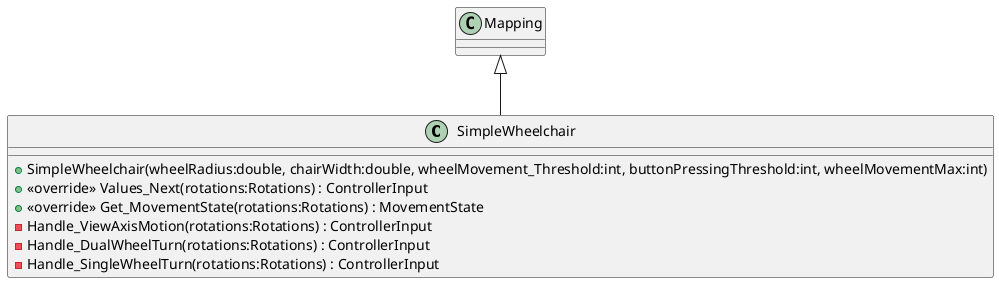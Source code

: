 @startuml
class SimpleWheelchair {
    + SimpleWheelchair(wheelRadius:double, chairWidth:double, wheelMovement_Threshold:int, buttonPressingThreshold:int, wheelMovementMax:int)
    + <<override>> Values_Next(rotations:Rotations) : ControllerInput
    + <<override>> Get_MovementState(rotations:Rotations) : MovementState
    - Handle_ViewAxisMotion(rotations:Rotations) : ControllerInput
    - Handle_DualWheelTurn(rotations:Rotations) : ControllerInput
    - Handle_SingleWheelTurn(rotations:Rotations) : ControllerInput
}
Mapping <|-- SimpleWheelchair
@enduml
